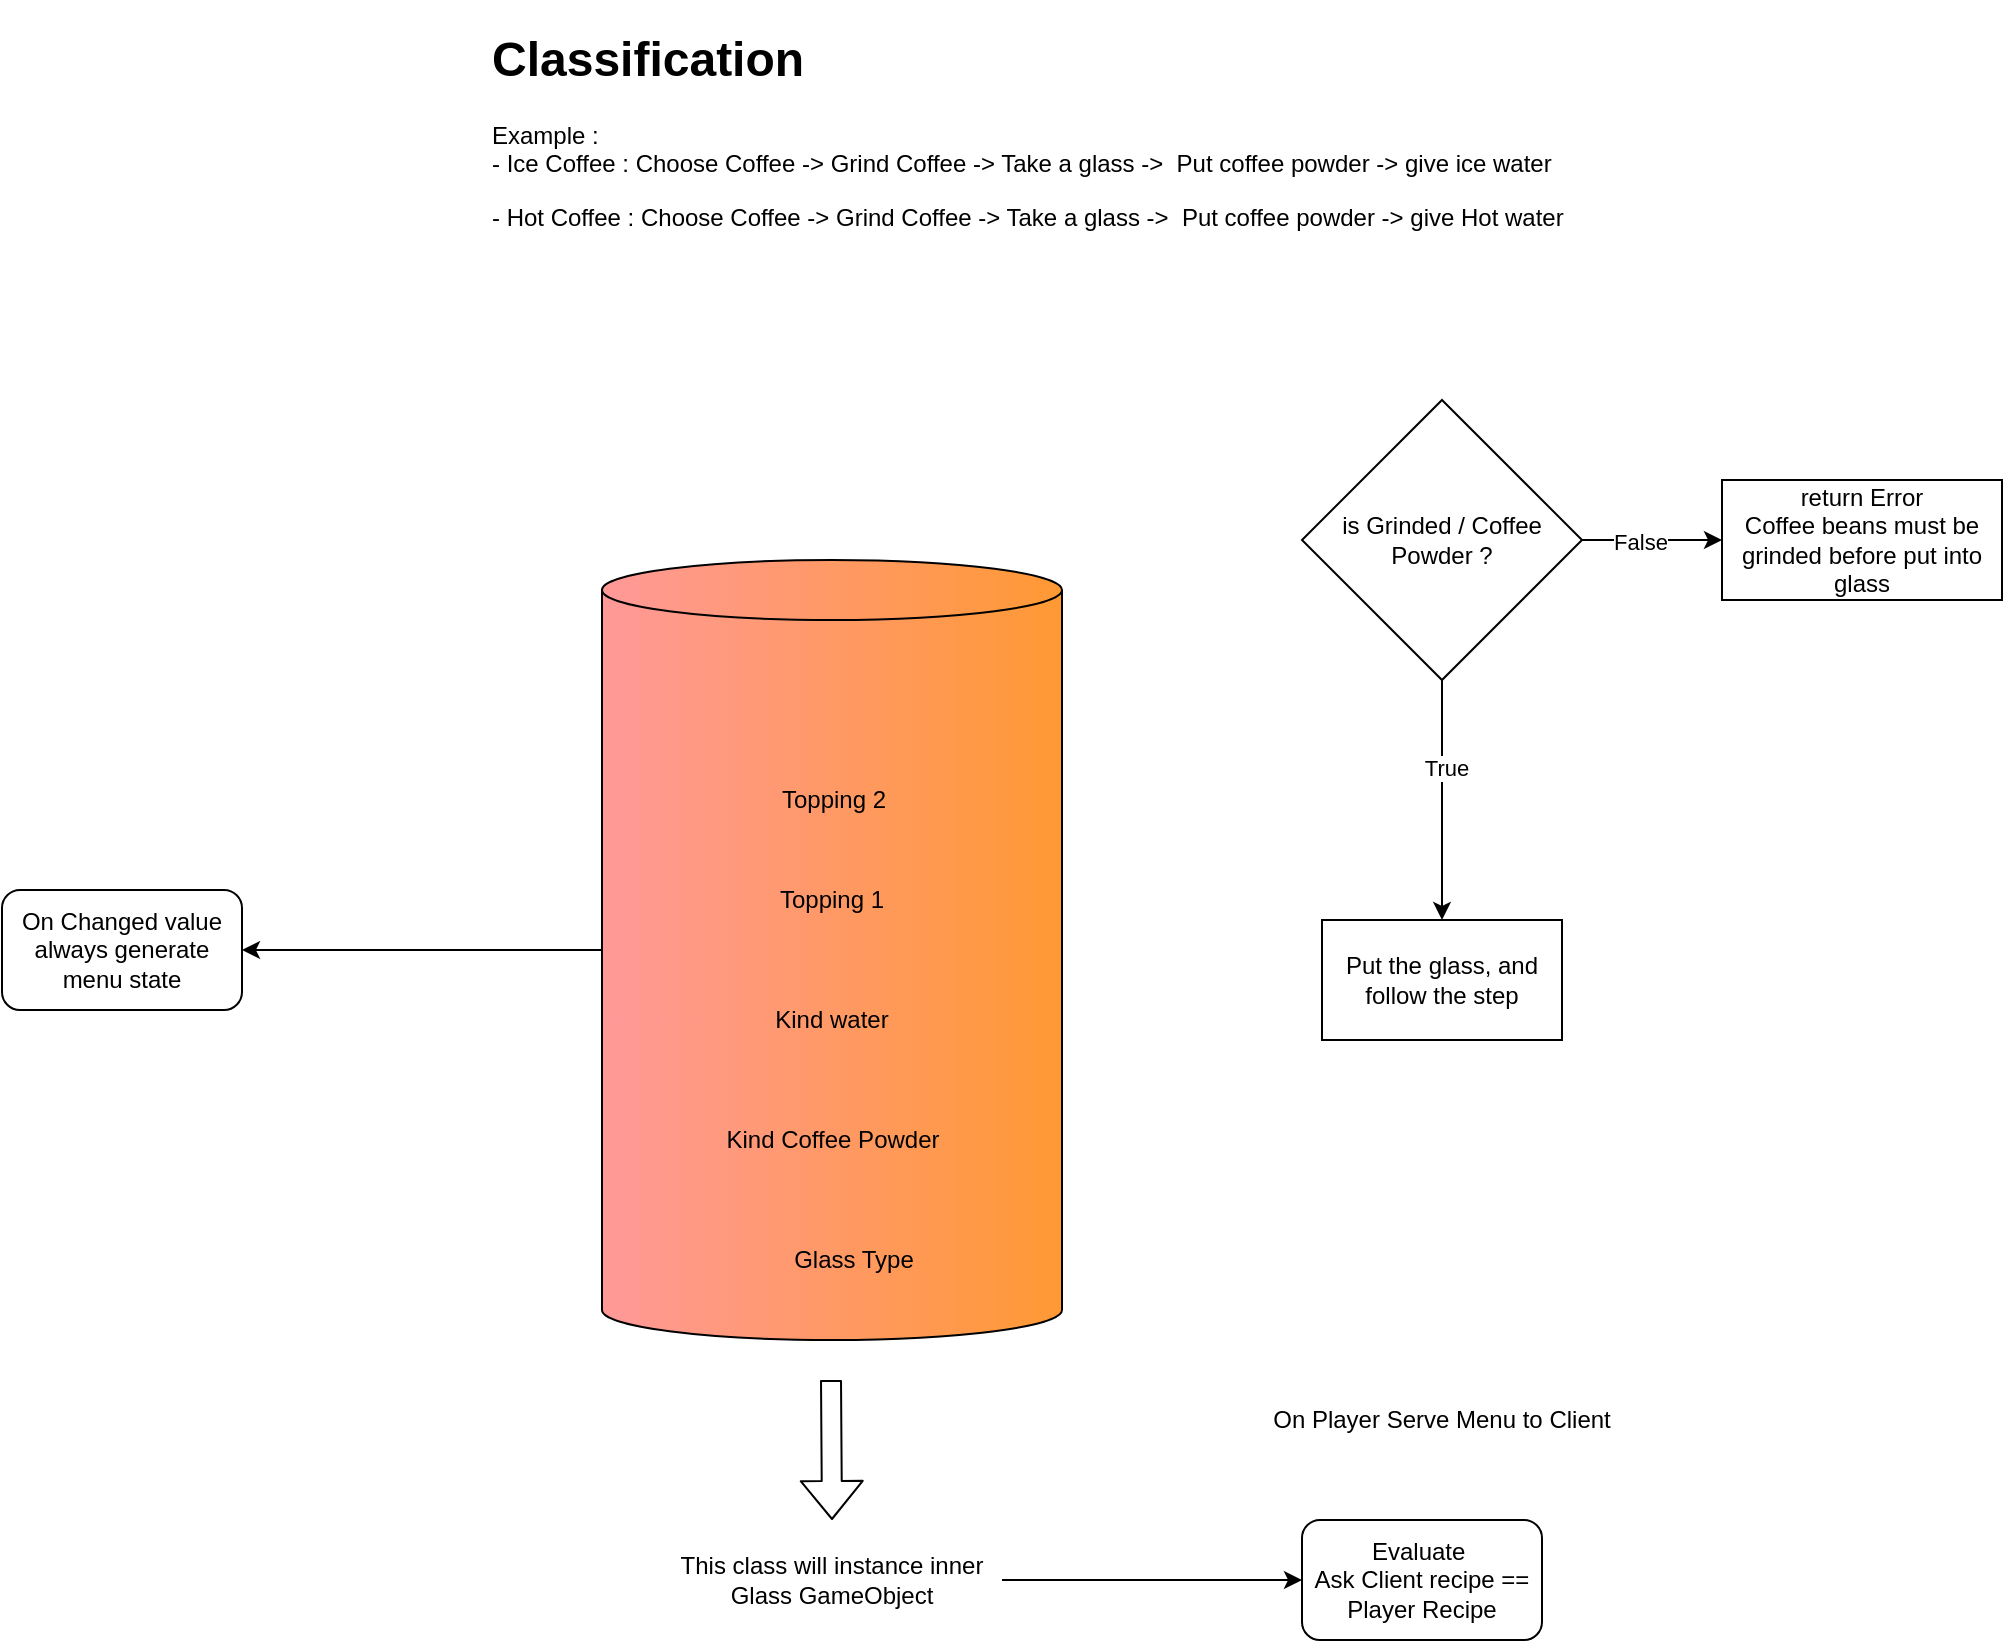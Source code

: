 <mxfile version="14.9.6" type="device"><diagram id="chTrPEt0-uAZ_VDFvn5O" name="Page-1"><mxGraphModel dx="2151" dy="967" grid="1" gridSize="10" guides="1" tooltips="1" connect="1" arrows="1" fold="1" page="1" pageScale="1" pageWidth="850" pageHeight="1100" math="0" shadow="0"><root><mxCell id="0"/><mxCell id="1" parent="0"/><mxCell id="ARhvlk_ndTlMHeD3g9b5-1" value="&lt;h1&gt;Classification&lt;/h1&gt;&lt;p&gt;Example :&amp;nbsp;&lt;br&gt;- Ice Coffee : Choose Coffee -&amp;gt; Grind Coffee -&amp;gt; Take a glass -&amp;gt;&amp;nbsp; Put coffee powder -&amp;gt; give ice water&lt;/p&gt;&lt;p&gt;- Hot Coffee : Choose Coffee -&amp;gt; Grind Coffee -&amp;gt; Take a glass -&amp;gt;&amp;nbsp; Put coffee powder -&amp;gt; give Hot water&lt;br&gt;&lt;/p&gt;" style="text;html=1;strokeColor=none;fillColor=none;spacing=5;spacingTop=-20;whiteSpace=wrap;overflow=hidden;rounded=0;" vertex="1" parent="1"><mxGeometry x="30" y="20" width="750" height="120" as="geometry"/></mxCell><mxCell id="ARhvlk_ndTlMHeD3g9b5-26" style="edgeStyle=orthogonalEdgeStyle;rounded=0;orthogonalLoop=1;jettySize=auto;html=1;exitX=0;exitY=0.5;exitDx=0;exitDy=0;exitPerimeter=0;entryX=1;entryY=0.5;entryDx=0;entryDy=0;" edge="1" parent="1" source="ARhvlk_ndTlMHeD3g9b5-2" target="ARhvlk_ndTlMHeD3g9b5-24"><mxGeometry relative="1" as="geometry"/></mxCell><mxCell id="ARhvlk_ndTlMHeD3g9b5-2" value="" style="shape=cylinder3;whiteSpace=wrap;html=1;boundedLbl=1;backgroundOutline=1;size=15;gradientDirection=west;gradientColor=#FF9999;fillColor=#FF9933;" vertex="1" parent="1"><mxGeometry x="90" y="290" width="230" height="390" as="geometry"/></mxCell><mxCell id="ARhvlk_ndTlMHeD3g9b5-3" value="Kind Coffee Powder" style="text;html=1;strokeColor=none;fillColor=none;align=center;verticalAlign=middle;whiteSpace=wrap;rounded=0;" vertex="1" parent="1"><mxGeometry x="142.5" y="570" width="125" height="20" as="geometry"/></mxCell><mxCell id="ARhvlk_ndTlMHeD3g9b5-4" value="Kind water" style="text;html=1;strokeColor=none;fillColor=none;align=center;verticalAlign=middle;whiteSpace=wrap;rounded=0;" vertex="1" parent="1"><mxGeometry x="160" y="510" width="90" height="20" as="geometry"/></mxCell><mxCell id="ARhvlk_ndTlMHeD3g9b5-5" value="Glass Type" style="text;html=1;strokeColor=none;fillColor=none;align=center;verticalAlign=middle;whiteSpace=wrap;rounded=0;" vertex="1" parent="1"><mxGeometry x="169" y="630" width="94" height="20" as="geometry"/></mxCell><mxCell id="ARhvlk_ndTlMHeD3g9b5-12" value="" style="edgeStyle=orthogonalEdgeStyle;rounded=0;orthogonalLoop=1;jettySize=auto;html=1;" edge="1" parent="1" source="ARhvlk_ndTlMHeD3g9b5-10" target="ARhvlk_ndTlMHeD3g9b5-11"><mxGeometry relative="1" as="geometry"/></mxCell><mxCell id="ARhvlk_ndTlMHeD3g9b5-13" value="False" style="edgeLabel;html=1;align=center;verticalAlign=middle;resizable=0;points=[];" vertex="1" connectable="0" parent="ARhvlk_ndTlMHeD3g9b5-12"><mxGeometry x="-0.171" y="-1" relative="1" as="geometry"><mxPoint as="offset"/></mxGeometry></mxCell><mxCell id="ARhvlk_ndTlMHeD3g9b5-15" value="" style="edgeStyle=orthogonalEdgeStyle;rounded=0;orthogonalLoop=1;jettySize=auto;html=1;" edge="1" parent="1" source="ARhvlk_ndTlMHeD3g9b5-10" target="ARhvlk_ndTlMHeD3g9b5-14"><mxGeometry relative="1" as="geometry"/></mxCell><mxCell id="ARhvlk_ndTlMHeD3g9b5-16" value="True" style="edgeLabel;html=1;align=center;verticalAlign=middle;resizable=0;points=[];" vertex="1" connectable="0" parent="ARhvlk_ndTlMHeD3g9b5-15"><mxGeometry x="-0.267" y="2" relative="1" as="geometry"><mxPoint as="offset"/></mxGeometry></mxCell><mxCell id="ARhvlk_ndTlMHeD3g9b5-10" value="&lt;span&gt;is Grinded / Coffee Powder ?&lt;/span&gt;" style="rhombus;whiteSpace=wrap;html=1;" vertex="1" parent="1"><mxGeometry x="440" y="210" width="140" height="140" as="geometry"/></mxCell><mxCell id="ARhvlk_ndTlMHeD3g9b5-11" value="return Error&lt;br&gt;Coffee beans must be grinded before put into glass" style="whiteSpace=wrap;html=1;" vertex="1" parent="1"><mxGeometry x="650" y="250" width="140" height="60" as="geometry"/></mxCell><mxCell id="ARhvlk_ndTlMHeD3g9b5-14" value="Put the glass, and follow the step" style="whiteSpace=wrap;html=1;" vertex="1" parent="1"><mxGeometry x="450" y="470" width="120" height="60" as="geometry"/></mxCell><mxCell id="ARhvlk_ndTlMHeD3g9b5-17" value="" style="shape=flexArrow;endArrow=classic;html=1;" edge="1" parent="1"><mxGeometry width="50" height="50" relative="1" as="geometry"><mxPoint x="204.5" y="700" as="sourcePoint"/><mxPoint x="205" y="770" as="targetPoint"/></mxGeometry></mxCell><mxCell id="ARhvlk_ndTlMHeD3g9b5-22" style="edgeStyle=orthogonalEdgeStyle;rounded=0;orthogonalLoop=1;jettySize=auto;html=1;" edge="1" parent="1" source="ARhvlk_ndTlMHeD3g9b5-18" target="ARhvlk_ndTlMHeD3g9b5-21"><mxGeometry relative="1" as="geometry"/></mxCell><mxCell id="ARhvlk_ndTlMHeD3g9b5-18" value="This class will instance inner Glass GameObject" style="text;html=1;strokeColor=none;fillColor=none;align=center;verticalAlign=middle;whiteSpace=wrap;rounded=0;" vertex="1" parent="1"><mxGeometry x="120" y="790" width="170" height="20" as="geometry"/></mxCell><mxCell id="ARhvlk_ndTlMHeD3g9b5-19" value="Topping 1" style="text;html=1;strokeColor=none;fillColor=none;align=center;verticalAlign=middle;whiteSpace=wrap;rounded=0;" vertex="1" parent="1"><mxGeometry x="160" y="450" width="90" height="20" as="geometry"/></mxCell><mxCell id="ARhvlk_ndTlMHeD3g9b5-20" value="Topping 2" style="text;html=1;strokeColor=none;fillColor=none;align=center;verticalAlign=middle;whiteSpace=wrap;rounded=0;" vertex="1" parent="1"><mxGeometry x="161" y="400" width="90" height="20" as="geometry"/></mxCell><mxCell id="ARhvlk_ndTlMHeD3g9b5-21" value="Evaluate&amp;nbsp;&lt;br&gt;Ask Client recipe == Player Recipe" style="rounded=1;whiteSpace=wrap;html=1;" vertex="1" parent="1"><mxGeometry x="440" y="770" width="120" height="60" as="geometry"/></mxCell><mxCell id="ARhvlk_ndTlMHeD3g9b5-23" value="On Player Serve Menu to Client" style="text;html=1;strokeColor=none;fillColor=none;align=center;verticalAlign=middle;whiteSpace=wrap;rounded=0;" vertex="1" parent="1"><mxGeometry x="415" y="710" width="190" height="20" as="geometry"/></mxCell><mxCell id="ARhvlk_ndTlMHeD3g9b5-24" value="" style="rounded=1;whiteSpace=wrap;html=1;" vertex="1" parent="1"><mxGeometry x="-210" y="455" width="120" height="60" as="geometry"/></mxCell><mxCell id="ARhvlk_ndTlMHeD3g9b5-27" value="On Changed value always generate menu state" style="text;html=1;strokeColor=none;fillColor=none;align=center;verticalAlign=middle;whiteSpace=wrap;rounded=0;" vertex="1" parent="1"><mxGeometry x="-210" y="475" width="120" height="20" as="geometry"/></mxCell></root></mxGraphModel></diagram></mxfile>